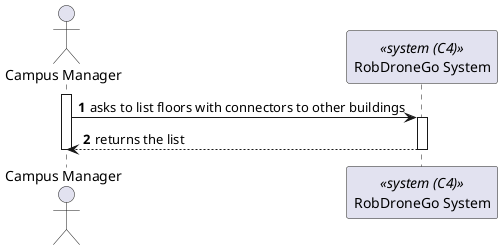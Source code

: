 @startuml process-view
autonumber

actor CM as "Campus Manager"
participant SYS as "RobDroneGo System" <<system (C4)>>

activate CM

CM -> SYS : asks to list floors with connectors to other buildings
activate SYS

CM <-- SYS : returns the list
deactivate SYS


deactivate CM

@enduml
